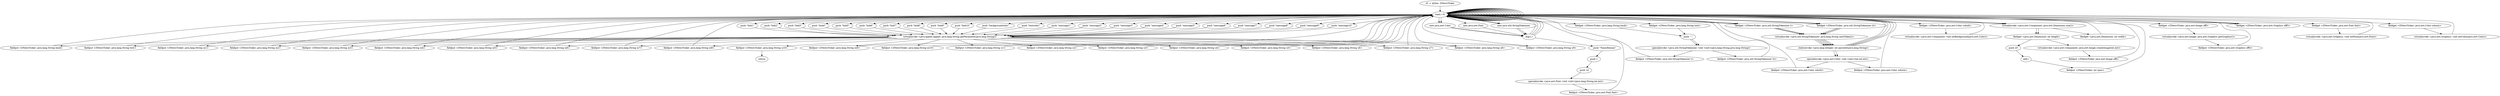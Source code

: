 digraph "" {
    "r0 := @this: ZNewsTicker"
    "load.r r0"
    "r0 := @this: ZNewsTicker"->"load.r r0";
    "load.r r0"->"load.r r0";
    "push \"backgroundcolor\""
    "load.r r0"->"push \"backgroundcolor\"";
    "virtualinvoke <java.applet.Applet: java.lang.String getParameter(java.lang.String)>"
    "push \"backgroundcolor\""->"virtualinvoke <java.applet.Applet: java.lang.String getParameter(java.lang.String)>";
    "fieldput <ZNewsTicker: java.lang.String back>"
    "virtualinvoke <java.applet.Applet: java.lang.String getParameter(java.lang.String)>"->"fieldput <ZNewsTicker: java.lang.String back>";
    "fieldput <ZNewsTicker: java.lang.String back>"->"load.r r0";
    "new java.util.StringTokenizer"
    "load.r r0"->"new java.util.StringTokenizer";
    "dup1.r"
    "new java.util.StringTokenizer"->"dup1.r";
    "dup1.r"->"load.r r0";
    "fieldget <ZNewsTicker: java.lang.String back>"
    "load.r r0"->"fieldget <ZNewsTicker: java.lang.String back>";
    "push \",\""
    "fieldget <ZNewsTicker: java.lang.String back>"->"push \",\"";
    "specialinvoke <java.util.StringTokenizer: void <init>(java.lang.String,java.lang.String)>"
    "push \",\""->"specialinvoke <java.util.StringTokenizer: void <init>(java.lang.String,java.lang.String)>";
    "fieldput <ZNewsTicker: java.util.StringTokenizer t>"
    "specialinvoke <java.util.StringTokenizer: void <init>(java.lang.String,java.lang.String)>"->"fieldput <ZNewsTicker: java.util.StringTokenizer t>";
    "fieldput <ZNewsTicker: java.util.StringTokenizer t>"->"load.r r0";
    "new java.awt.Color"
    "load.r r0"->"new java.awt.Color";
    "new java.awt.Color"->"dup1.r";
    "dup1.r"->"load.r r0";
    "fieldget <ZNewsTicker: java.util.StringTokenizer t>"
    "load.r r0"->"fieldget <ZNewsTicker: java.util.StringTokenizer t>";
    "virtualinvoke <java.util.StringTokenizer: java.lang.String nextToken()>"
    "fieldget <ZNewsTicker: java.util.StringTokenizer t>"->"virtualinvoke <java.util.StringTokenizer: java.lang.String nextToken()>";
    "staticinvoke <java.lang.Integer: int parseInt(java.lang.String)>"
    "virtualinvoke <java.util.StringTokenizer: java.lang.String nextToken()>"->"staticinvoke <java.lang.Integer: int parseInt(java.lang.String)>";
    "staticinvoke <java.lang.Integer: int parseInt(java.lang.String)>"->"load.r r0";
    "load.r r0"->"fieldget <ZNewsTicker: java.util.StringTokenizer t>";
    "fieldget <ZNewsTicker: java.util.StringTokenizer t>"->"virtualinvoke <java.util.StringTokenizer: java.lang.String nextToken()>";
    "virtualinvoke <java.util.StringTokenizer: java.lang.String nextToken()>"->"staticinvoke <java.lang.Integer: int parseInt(java.lang.String)>";
    "staticinvoke <java.lang.Integer: int parseInt(java.lang.String)>"->"load.r r0";
    "load.r r0"->"fieldget <ZNewsTicker: java.util.StringTokenizer t>";
    "fieldget <ZNewsTicker: java.util.StringTokenizer t>"->"virtualinvoke <java.util.StringTokenizer: java.lang.String nextToken()>";
    "virtualinvoke <java.util.StringTokenizer: java.lang.String nextToken()>"->"staticinvoke <java.lang.Integer: int parseInt(java.lang.String)>";
    "specialinvoke <java.awt.Color: void <init>(int,int,int)>"
    "staticinvoke <java.lang.Integer: int parseInt(java.lang.String)>"->"specialinvoke <java.awt.Color: void <init>(int,int,int)>";
    "fieldput <ZNewsTicker: java.awt.Color colorb>"
    "specialinvoke <java.awt.Color: void <init>(int,int,int)>"->"fieldput <ZNewsTicker: java.awt.Color colorb>";
    "fieldput <ZNewsTicker: java.awt.Color colorb>"->"load.r r0";
    "load.r r0"->"load.r r0";
    "push \"textcolor\""
    "load.r r0"->"push \"textcolor\"";
    "push \"textcolor\""->"virtualinvoke <java.applet.Applet: java.lang.String getParameter(java.lang.String)>";
    "fieldput <ZNewsTicker: java.lang.String text>"
    "virtualinvoke <java.applet.Applet: java.lang.String getParameter(java.lang.String)>"->"fieldput <ZNewsTicker: java.lang.String text>";
    "fieldput <ZNewsTicker: java.lang.String text>"->"load.r r0";
    "load.r r0"->"new java.util.StringTokenizer";
    "new java.util.StringTokenizer"->"dup1.r";
    "dup1.r"->"load.r r0";
    "fieldget <ZNewsTicker: java.lang.String text>"
    "load.r r0"->"fieldget <ZNewsTicker: java.lang.String text>";
    "fieldget <ZNewsTicker: java.lang.String text>"->"push \",\"";
    "push \",\""->"specialinvoke <java.util.StringTokenizer: void <init>(java.lang.String,java.lang.String)>";
    "fieldput <ZNewsTicker: java.util.StringTokenizer t2>"
    "specialinvoke <java.util.StringTokenizer: void <init>(java.lang.String,java.lang.String)>"->"fieldput <ZNewsTicker: java.util.StringTokenizer t2>";
    "fieldput <ZNewsTicker: java.util.StringTokenizer t2>"->"load.r r0";
    "load.r r0"->"new java.awt.Color";
    "new java.awt.Color"->"dup1.r";
    "dup1.r"->"load.r r0";
    "fieldget <ZNewsTicker: java.util.StringTokenizer t2>"
    "load.r r0"->"fieldget <ZNewsTicker: java.util.StringTokenizer t2>";
    "fieldget <ZNewsTicker: java.util.StringTokenizer t2>"->"virtualinvoke <java.util.StringTokenizer: java.lang.String nextToken()>";
    "virtualinvoke <java.util.StringTokenizer: java.lang.String nextToken()>"->"staticinvoke <java.lang.Integer: int parseInt(java.lang.String)>";
    "staticinvoke <java.lang.Integer: int parseInt(java.lang.String)>"->"load.r r0";
    "load.r r0"->"fieldget <ZNewsTicker: java.util.StringTokenizer t2>";
    "fieldget <ZNewsTicker: java.util.StringTokenizer t2>"->"virtualinvoke <java.util.StringTokenizer: java.lang.String nextToken()>";
    "virtualinvoke <java.util.StringTokenizer: java.lang.String nextToken()>"->"staticinvoke <java.lang.Integer: int parseInt(java.lang.String)>";
    "staticinvoke <java.lang.Integer: int parseInt(java.lang.String)>"->"load.r r0";
    "load.r r0"->"fieldget <ZNewsTicker: java.util.StringTokenizer t2>";
    "fieldget <ZNewsTicker: java.util.StringTokenizer t2>"->"virtualinvoke <java.util.StringTokenizer: java.lang.String nextToken()>";
    "virtualinvoke <java.util.StringTokenizer: java.lang.String nextToken()>"->"staticinvoke <java.lang.Integer: int parseInt(java.lang.String)>";
    "staticinvoke <java.lang.Integer: int parseInt(java.lang.String)>"->"specialinvoke <java.awt.Color: void <init>(int,int,int)>";
    "fieldput <ZNewsTicker: java.awt.Color colorm>"
    "specialinvoke <java.awt.Color: void <init>(int,int,int)>"->"fieldput <ZNewsTicker: java.awt.Color colorm>";
    "fieldput <ZNewsTicker: java.awt.Color colorm>"->"load.r r0";
    "load.r r0"->"load.r r0";
    "fieldget <ZNewsTicker: java.awt.Color colorb>"
    "load.r r0"->"fieldget <ZNewsTicker: java.awt.Color colorb>";
    "virtualinvoke <java.awt.Component: void setBackground(java.awt.Color)>"
    "fieldget <ZNewsTicker: java.awt.Color colorb>"->"virtualinvoke <java.awt.Component: void setBackground(java.awt.Color)>";
    "virtualinvoke <java.awt.Component: void setBackground(java.awt.Color)>"->"load.r r0";
    "load.r r0"->"load.r r0";
    "load.r r0"->"load.r r0";
    "virtualinvoke <java.awt.Component: java.awt.Dimension size()>"
    "load.r r0"->"virtualinvoke <java.awt.Component: java.awt.Dimension size()>";
    "fieldget <java.awt.Dimension: int width>"
    "virtualinvoke <java.awt.Component: java.awt.Dimension size()>"->"fieldget <java.awt.Dimension: int width>";
    "fieldget <java.awt.Dimension: int width>"->"load.r r0";
    "load.r r0"->"virtualinvoke <java.awt.Component: java.awt.Dimension size()>";
    "fieldget <java.awt.Dimension: int height>"
    "virtualinvoke <java.awt.Component: java.awt.Dimension size()>"->"fieldget <java.awt.Dimension: int height>";
    "virtualinvoke <java.awt.Component: java.awt.Image createImage(int,int)>"
    "fieldget <java.awt.Dimension: int height>"->"virtualinvoke <java.awt.Component: java.awt.Image createImage(int,int)>";
    "fieldput <ZNewsTicker: java.awt.Image offI>"
    "virtualinvoke <java.awt.Component: java.awt.Image createImage(int,int)>"->"fieldput <ZNewsTicker: java.awt.Image offI>";
    "fieldput <ZNewsTicker: java.awt.Image offI>"->"load.r r0";
    "load.r r0"->"load.r r0";
    "fieldget <ZNewsTicker: java.awt.Image offI>"
    "load.r r0"->"fieldget <ZNewsTicker: java.awt.Image offI>";
    "virtualinvoke <java.awt.Image: java.awt.Graphics getGraphics()>"
    "fieldget <ZNewsTicker: java.awt.Image offI>"->"virtualinvoke <java.awt.Image: java.awt.Graphics getGraphics()>";
    "fieldput <ZNewsTicker: java.awt.Graphics offG>"
    "virtualinvoke <java.awt.Image: java.awt.Graphics getGraphics()>"->"fieldput <ZNewsTicker: java.awt.Graphics offG>";
    "fieldput <ZNewsTicker: java.awt.Graphics offG>"->"load.r r0";
    "load.r r0"->"load.r r0";
    "load.r r0"->"virtualinvoke <java.awt.Component: java.awt.Dimension size()>";
    "virtualinvoke <java.awt.Component: java.awt.Dimension size()>"->"fieldget <java.awt.Dimension: int height>";
    "push 20"
    "fieldget <java.awt.Dimension: int height>"->"push 20";
    "add.i"
    "push 20"->"add.i";
    "fieldput <ZNewsTicker: int ypos>"
    "add.i"->"fieldput <ZNewsTicker: int ypos>";
    "fieldput <ZNewsTicker: int ypos>"->"load.r r0";
    "new java.awt.Font"
    "load.r r0"->"new java.awt.Font";
    "new java.awt.Font"->"dup1.r";
    "push \"TimesRoman\""
    "dup1.r"->"push \"TimesRoman\"";
    "push 1"
    "push \"TimesRoman\""->"push 1";
    "push 14"
    "push 1"->"push 14";
    "specialinvoke <java.awt.Font: void <init>(java.lang.String,int,int)>"
    "push 14"->"specialinvoke <java.awt.Font: void <init>(java.lang.String,int,int)>";
    "fieldput <ZNewsTicker: java.awt.Font font>"
    "specialinvoke <java.awt.Font: void <init>(java.lang.String,int,int)>"->"fieldput <ZNewsTicker: java.awt.Font font>";
    "fieldput <ZNewsTicker: java.awt.Font font>"->"load.r r0";
    "fieldget <ZNewsTicker: java.awt.Graphics offG>"
    "load.r r0"->"fieldget <ZNewsTicker: java.awt.Graphics offG>";
    "fieldget <ZNewsTicker: java.awt.Graphics offG>"->"load.r r0";
    "fieldget <ZNewsTicker: java.awt.Font font>"
    "load.r r0"->"fieldget <ZNewsTicker: java.awt.Font font>";
    "virtualinvoke <java.awt.Graphics: void setFont(java.awt.Font)>"
    "fieldget <ZNewsTicker: java.awt.Font font>"->"virtualinvoke <java.awt.Graphics: void setFont(java.awt.Font)>";
    "virtualinvoke <java.awt.Graphics: void setFont(java.awt.Font)>"->"load.r r0";
    "load.r r0"->"fieldget <ZNewsTicker: java.awt.Graphics offG>";
    "fieldget <ZNewsTicker: java.awt.Graphics offG>"->"load.r r0";
    "fieldget <ZNewsTicker: java.awt.Color colorm>"
    "load.r r0"->"fieldget <ZNewsTicker: java.awt.Color colorm>";
    "virtualinvoke <java.awt.Graphics: void setColor(java.awt.Color)>"
    "fieldget <ZNewsTicker: java.awt.Color colorm>"->"virtualinvoke <java.awt.Graphics: void setColor(java.awt.Color)>";
    "virtualinvoke <java.awt.Graphics: void setColor(java.awt.Color)>"->"load.r r0";
    "load.r r0"->"load.r r0";
    "push \"message1\""
    "load.r r0"->"push \"message1\"";
    "push \"message1\""->"virtualinvoke <java.applet.Applet: java.lang.String getParameter(java.lang.String)>";
    "fieldput <ZNewsTicker: java.lang.String m1>"
    "virtualinvoke <java.applet.Applet: java.lang.String getParameter(java.lang.String)>"->"fieldput <ZNewsTicker: java.lang.String m1>";
    "fieldput <ZNewsTicker: java.lang.String m1>"->"load.r r0";
    "load.r r0"->"load.r r0";
    "push \"message2\""
    "load.r r0"->"push \"message2\"";
    "push \"message2\""->"virtualinvoke <java.applet.Applet: java.lang.String getParameter(java.lang.String)>";
    "fieldput <ZNewsTicker: java.lang.String m2>"
    "virtualinvoke <java.applet.Applet: java.lang.String getParameter(java.lang.String)>"->"fieldput <ZNewsTicker: java.lang.String m2>";
    "fieldput <ZNewsTicker: java.lang.String m2>"->"load.r r0";
    "load.r r0"->"load.r r0";
    "push \"message3\""
    "load.r r0"->"push \"message3\"";
    "push \"message3\""->"virtualinvoke <java.applet.Applet: java.lang.String getParameter(java.lang.String)>";
    "fieldput <ZNewsTicker: java.lang.String m3>"
    "virtualinvoke <java.applet.Applet: java.lang.String getParameter(java.lang.String)>"->"fieldput <ZNewsTicker: java.lang.String m3>";
    "fieldput <ZNewsTicker: java.lang.String m3>"->"load.r r0";
    "load.r r0"->"load.r r0";
    "push \"message4\""
    "load.r r0"->"push \"message4\"";
    "push \"message4\""->"virtualinvoke <java.applet.Applet: java.lang.String getParameter(java.lang.String)>";
    "fieldput <ZNewsTicker: java.lang.String m4>"
    "virtualinvoke <java.applet.Applet: java.lang.String getParameter(java.lang.String)>"->"fieldput <ZNewsTicker: java.lang.String m4>";
    "fieldput <ZNewsTicker: java.lang.String m4>"->"load.r r0";
    "load.r r0"->"load.r r0";
    "push \"message5\""
    "load.r r0"->"push \"message5\"";
    "push \"message5\""->"virtualinvoke <java.applet.Applet: java.lang.String getParameter(java.lang.String)>";
    "fieldput <ZNewsTicker: java.lang.String m5>"
    "virtualinvoke <java.applet.Applet: java.lang.String getParameter(java.lang.String)>"->"fieldput <ZNewsTicker: java.lang.String m5>";
    "fieldput <ZNewsTicker: java.lang.String m5>"->"load.r r0";
    "load.r r0"->"load.r r0";
    "push \"message6\""
    "load.r r0"->"push \"message6\"";
    "push \"message6\""->"virtualinvoke <java.applet.Applet: java.lang.String getParameter(java.lang.String)>";
    "fieldput <ZNewsTicker: java.lang.String m6>"
    "virtualinvoke <java.applet.Applet: java.lang.String getParameter(java.lang.String)>"->"fieldput <ZNewsTicker: java.lang.String m6>";
    "fieldput <ZNewsTicker: java.lang.String m6>"->"load.r r0";
    "load.r r0"->"load.r r0";
    "push \"message7\""
    "load.r r0"->"push \"message7\"";
    "push \"message7\""->"virtualinvoke <java.applet.Applet: java.lang.String getParameter(java.lang.String)>";
    "fieldput <ZNewsTicker: java.lang.String m7>"
    "virtualinvoke <java.applet.Applet: java.lang.String getParameter(java.lang.String)>"->"fieldput <ZNewsTicker: java.lang.String m7>";
    "fieldput <ZNewsTicker: java.lang.String m7>"->"load.r r0";
    "load.r r0"->"load.r r0";
    "push \"message8\""
    "load.r r0"->"push \"message8\"";
    "push \"message8\""->"virtualinvoke <java.applet.Applet: java.lang.String getParameter(java.lang.String)>";
    "fieldput <ZNewsTicker: java.lang.String m8>"
    "virtualinvoke <java.applet.Applet: java.lang.String getParameter(java.lang.String)>"->"fieldput <ZNewsTicker: java.lang.String m8>";
    "fieldput <ZNewsTicker: java.lang.String m8>"->"load.r r0";
    "load.r r0"->"load.r r0";
    "push \"message9\""
    "load.r r0"->"push \"message9\"";
    "push \"message9\""->"virtualinvoke <java.applet.Applet: java.lang.String getParameter(java.lang.String)>";
    "fieldput <ZNewsTicker: java.lang.String m9>"
    "virtualinvoke <java.applet.Applet: java.lang.String getParameter(java.lang.String)>"->"fieldput <ZNewsTicker: java.lang.String m9>";
    "fieldput <ZNewsTicker: java.lang.String m9>"->"load.r r0";
    "load.r r0"->"load.r r0";
    "push \"message10\""
    "load.r r0"->"push \"message10\"";
    "push \"message10\""->"virtualinvoke <java.applet.Applet: java.lang.String getParameter(java.lang.String)>";
    "fieldput <ZNewsTicker: java.lang.String m10>"
    "virtualinvoke <java.applet.Applet: java.lang.String getParameter(java.lang.String)>"->"fieldput <ZNewsTicker: java.lang.String m10>";
    "fieldput <ZNewsTicker: java.lang.String m10>"->"load.r r0";
    "load.r r0"->"load.r r0";
    "push \"link1\""
    "load.r r0"->"push \"link1\"";
    "push \"link1\""->"virtualinvoke <java.applet.Applet: java.lang.String getParameter(java.lang.String)>";
    "fieldput <ZNewsTicker: java.lang.String u1>"
    "virtualinvoke <java.applet.Applet: java.lang.String getParameter(java.lang.String)>"->"fieldput <ZNewsTicker: java.lang.String u1>";
    "fieldput <ZNewsTicker: java.lang.String u1>"->"load.r r0";
    "load.r r0"->"load.r r0";
    "push \"link2\""
    "load.r r0"->"push \"link2\"";
    "push \"link2\""->"virtualinvoke <java.applet.Applet: java.lang.String getParameter(java.lang.String)>";
    "fieldput <ZNewsTicker: java.lang.String u2>"
    "virtualinvoke <java.applet.Applet: java.lang.String getParameter(java.lang.String)>"->"fieldput <ZNewsTicker: java.lang.String u2>";
    "fieldput <ZNewsTicker: java.lang.String u2>"->"load.r r0";
    "load.r r0"->"load.r r0";
    "push \"link3\""
    "load.r r0"->"push \"link3\"";
    "push \"link3\""->"virtualinvoke <java.applet.Applet: java.lang.String getParameter(java.lang.String)>";
    "fieldput <ZNewsTicker: java.lang.String u3>"
    "virtualinvoke <java.applet.Applet: java.lang.String getParameter(java.lang.String)>"->"fieldput <ZNewsTicker: java.lang.String u3>";
    "fieldput <ZNewsTicker: java.lang.String u3>"->"load.r r0";
    "load.r r0"->"load.r r0";
    "push \"link4\""
    "load.r r0"->"push \"link4\"";
    "push \"link4\""->"virtualinvoke <java.applet.Applet: java.lang.String getParameter(java.lang.String)>";
    "fieldput <ZNewsTicker: java.lang.String u4>"
    "virtualinvoke <java.applet.Applet: java.lang.String getParameter(java.lang.String)>"->"fieldput <ZNewsTicker: java.lang.String u4>";
    "fieldput <ZNewsTicker: java.lang.String u4>"->"load.r r0";
    "load.r r0"->"load.r r0";
    "push \"link5\""
    "load.r r0"->"push \"link5\"";
    "push \"link5\""->"virtualinvoke <java.applet.Applet: java.lang.String getParameter(java.lang.String)>";
    "fieldput <ZNewsTicker: java.lang.String u5>"
    "virtualinvoke <java.applet.Applet: java.lang.String getParameter(java.lang.String)>"->"fieldput <ZNewsTicker: java.lang.String u5>";
    "fieldput <ZNewsTicker: java.lang.String u5>"->"load.r r0";
    "load.r r0"->"load.r r0";
    "push \"link6\""
    "load.r r0"->"push \"link6\"";
    "push \"link6\""->"virtualinvoke <java.applet.Applet: java.lang.String getParameter(java.lang.String)>";
    "fieldput <ZNewsTicker: java.lang.String u6>"
    "virtualinvoke <java.applet.Applet: java.lang.String getParameter(java.lang.String)>"->"fieldput <ZNewsTicker: java.lang.String u6>";
    "fieldput <ZNewsTicker: java.lang.String u6>"->"load.r r0";
    "load.r r0"->"load.r r0";
    "push \"link7\""
    "load.r r0"->"push \"link7\"";
    "push \"link7\""->"virtualinvoke <java.applet.Applet: java.lang.String getParameter(java.lang.String)>";
    "fieldput <ZNewsTicker: java.lang.String u7>"
    "virtualinvoke <java.applet.Applet: java.lang.String getParameter(java.lang.String)>"->"fieldput <ZNewsTicker: java.lang.String u7>";
    "fieldput <ZNewsTicker: java.lang.String u7>"->"load.r r0";
    "load.r r0"->"load.r r0";
    "push \"link8\""
    "load.r r0"->"push \"link8\"";
    "push \"link8\""->"virtualinvoke <java.applet.Applet: java.lang.String getParameter(java.lang.String)>";
    "fieldput <ZNewsTicker: java.lang.String u8>"
    "virtualinvoke <java.applet.Applet: java.lang.String getParameter(java.lang.String)>"->"fieldput <ZNewsTicker: java.lang.String u8>";
    "fieldput <ZNewsTicker: java.lang.String u8>"->"load.r r0";
    "load.r r0"->"load.r r0";
    "push \"link9\""
    "load.r r0"->"push \"link9\"";
    "push \"link9\""->"virtualinvoke <java.applet.Applet: java.lang.String getParameter(java.lang.String)>";
    "fieldput <ZNewsTicker: java.lang.String u9>"
    "virtualinvoke <java.applet.Applet: java.lang.String getParameter(java.lang.String)>"->"fieldput <ZNewsTicker: java.lang.String u9>";
    "fieldput <ZNewsTicker: java.lang.String u9>"->"load.r r0";
    "load.r r0"->"load.r r0";
    "push \"link10\""
    "load.r r0"->"push \"link10\"";
    "push \"link10\""->"virtualinvoke <java.applet.Applet: java.lang.String getParameter(java.lang.String)>";
    "fieldput <ZNewsTicker: java.lang.String u10>"
    "virtualinvoke <java.applet.Applet: java.lang.String getParameter(java.lang.String)>"->"fieldput <ZNewsTicker: java.lang.String u10>";
    "return"
    "fieldput <ZNewsTicker: java.lang.String u10>"->"return";
}
